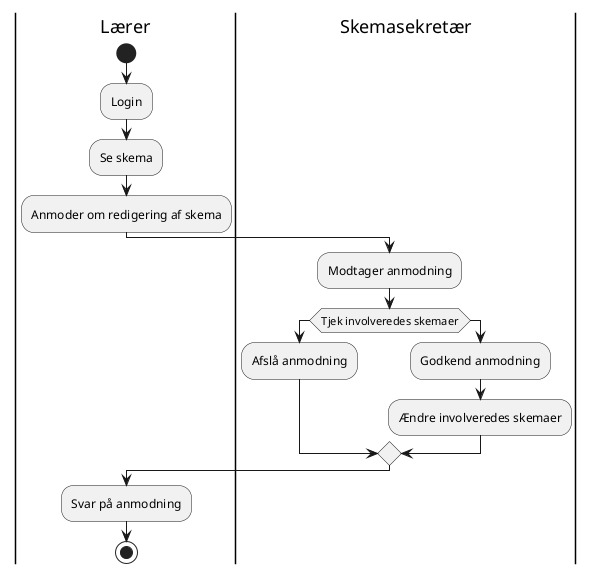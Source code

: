 @startuml
|Lærer|
start
:Login;
:Se skema;
:Anmoder om redigering af skema;
|Skemasekretær|
:Modtager anmodning;
if (Tjek involveredes skemaer) then
:Afslå anmodning;
else
:Godkend anmodning;
:Ændre involveredes skemaer;
endif
|Lærer|
:Svar på anmodning;
stop
@enduml